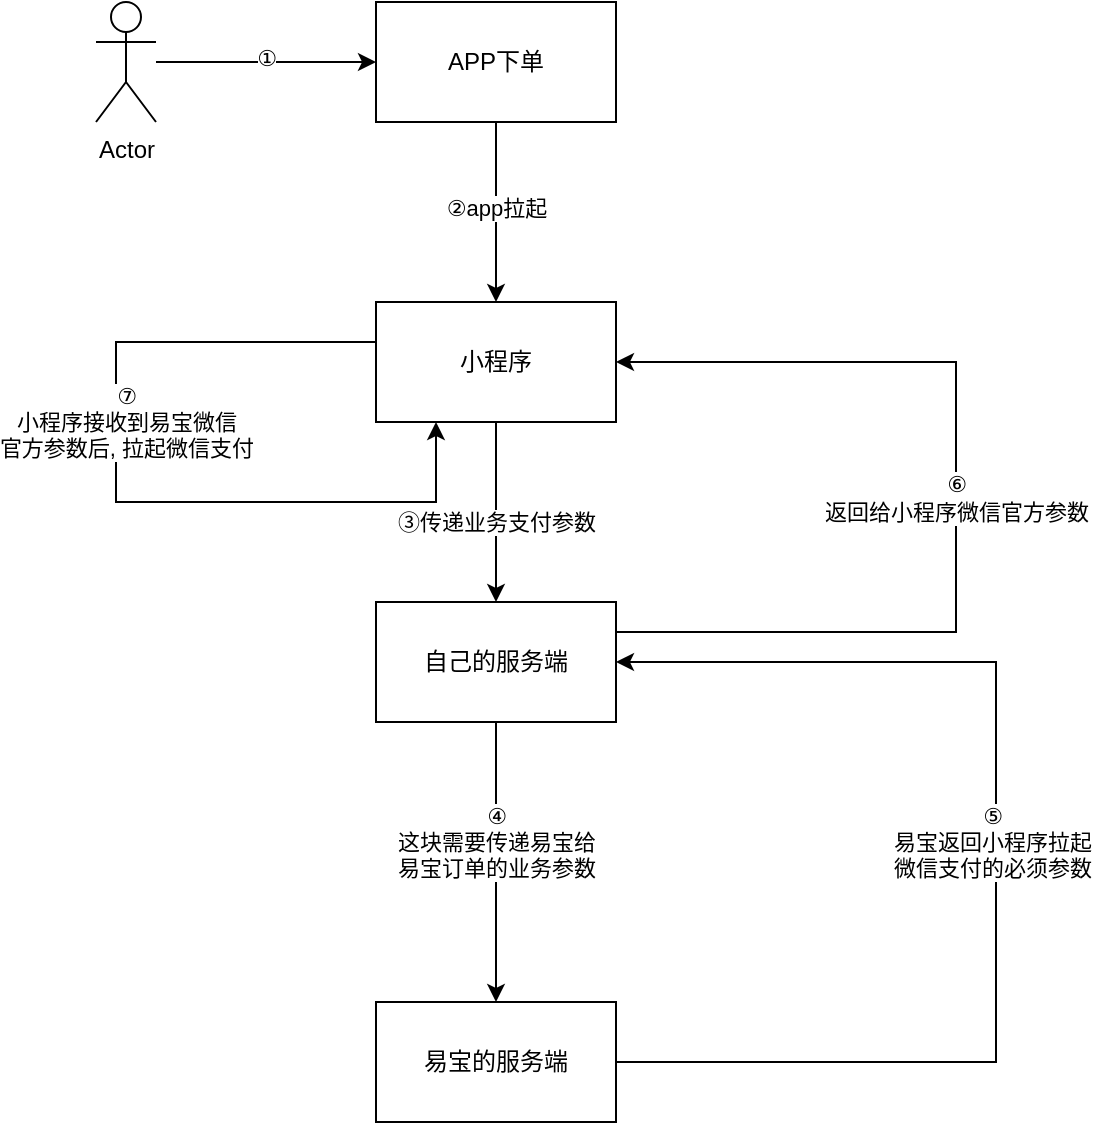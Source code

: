 <mxfile version="14.7.0" type="github">
  <diagram id="viAL2-5dLFXEBhLip2Gy" name="第 1 页">
    <mxGraphModel dx="946" dy="590" grid="1" gridSize="10" guides="1" tooltips="1" connect="1" arrows="1" fold="1" page="1" pageScale="1" pageWidth="827" pageHeight="1169" math="0" shadow="0">
      <root>
        <mxCell id="0" />
        <mxCell id="1" parent="0" />
        <mxCell id="Bczts5irdM7Vs1aImiYU-5" value="" style="edgeStyle=orthogonalEdgeStyle;rounded=0;orthogonalLoop=1;jettySize=auto;html=1;" edge="1" parent="1" source="Bczts5irdM7Vs1aImiYU-1" target="Bczts5irdM7Vs1aImiYU-4">
          <mxGeometry relative="1" as="geometry" />
        </mxCell>
        <mxCell id="Bczts5irdM7Vs1aImiYU-6" value="②app拉起" style="edgeLabel;html=1;align=center;verticalAlign=middle;resizable=0;points=[];" vertex="1" connectable="0" parent="Bczts5irdM7Vs1aImiYU-5">
          <mxGeometry x="-0.525" y="-1" relative="1" as="geometry">
            <mxPoint x="1" y="21" as="offset" />
          </mxGeometry>
        </mxCell>
        <mxCell id="Bczts5irdM7Vs1aImiYU-1" value="APP下单" style="rounded=0;whiteSpace=wrap;html=1;" vertex="1" parent="1">
          <mxGeometry x="320" y="120" width="120" height="60" as="geometry" />
        </mxCell>
        <mxCell id="Bczts5irdM7Vs1aImiYU-3" value="" style="edgeStyle=orthogonalEdgeStyle;rounded=0;orthogonalLoop=1;jettySize=auto;html=1;" edge="1" parent="1" source="Bczts5irdM7Vs1aImiYU-2" target="Bczts5irdM7Vs1aImiYU-1">
          <mxGeometry relative="1" as="geometry" />
        </mxCell>
        <mxCell id="Bczts5irdM7Vs1aImiYU-17" value="①" style="edgeLabel;html=1;align=center;verticalAlign=middle;resizable=0;points=[];" vertex="1" connectable="0" parent="Bczts5irdM7Vs1aImiYU-3">
          <mxGeometry y="2" relative="1" as="geometry">
            <mxPoint as="offset" />
          </mxGeometry>
        </mxCell>
        <mxCell id="Bczts5irdM7Vs1aImiYU-2" value="Actor" style="shape=umlActor;verticalLabelPosition=bottom;verticalAlign=top;html=1;outlineConnect=0;" vertex="1" parent="1">
          <mxGeometry x="180" y="120" width="30" height="60" as="geometry" />
        </mxCell>
        <mxCell id="Bczts5irdM7Vs1aImiYU-8" value="" style="edgeStyle=orthogonalEdgeStyle;rounded=0;orthogonalLoop=1;jettySize=auto;html=1;" edge="1" parent="1" source="Bczts5irdM7Vs1aImiYU-4" target="Bczts5irdM7Vs1aImiYU-7">
          <mxGeometry relative="1" as="geometry" />
        </mxCell>
        <mxCell id="Bczts5irdM7Vs1aImiYU-18" value="③传递业务支付参数" style="edgeLabel;html=1;align=center;verticalAlign=middle;resizable=0;points=[];" vertex="1" connectable="0" parent="Bczts5irdM7Vs1aImiYU-8">
          <mxGeometry x="-0.178" y="1" relative="1" as="geometry">
            <mxPoint x="-1" y="13" as="offset" />
          </mxGeometry>
        </mxCell>
        <mxCell id="Bczts5irdM7Vs1aImiYU-4" value="小程序" style="whiteSpace=wrap;html=1;rounded=0;" vertex="1" parent="1">
          <mxGeometry x="320" y="270" width="120" height="60" as="geometry" />
        </mxCell>
        <mxCell id="Bczts5irdM7Vs1aImiYU-10" value="" style="edgeStyle=orthogonalEdgeStyle;rounded=0;orthogonalLoop=1;jettySize=auto;html=1;" edge="1" parent="1" source="Bczts5irdM7Vs1aImiYU-7" target="Bczts5irdM7Vs1aImiYU-9">
          <mxGeometry relative="1" as="geometry" />
        </mxCell>
        <mxCell id="Bczts5irdM7Vs1aImiYU-11" value="④&lt;br&gt;这块需要传递易宝给&lt;br&gt;易宝订单的业务参数" style="edgeLabel;html=1;align=center;verticalAlign=middle;resizable=0;points=[];" vertex="1" connectable="0" parent="Bczts5irdM7Vs1aImiYU-10">
          <mxGeometry x="-0.457" y="-1" relative="1" as="geometry">
            <mxPoint x="1" y="22" as="offset" />
          </mxGeometry>
        </mxCell>
        <mxCell id="Bczts5irdM7Vs1aImiYU-14" value="⑥&lt;br&gt;返回给小程序微信官方参数" style="edgeStyle=orthogonalEdgeStyle;rounded=0;orthogonalLoop=1;jettySize=auto;html=1;exitX=1;exitY=0.25;exitDx=0;exitDy=0;entryX=1;entryY=0.5;entryDx=0;entryDy=0;" edge="1" parent="1" source="Bczts5irdM7Vs1aImiYU-7" target="Bczts5irdM7Vs1aImiYU-4">
          <mxGeometry relative="1" as="geometry">
            <Array as="points">
              <mxPoint x="610" y="435" />
              <mxPoint x="610" y="300" />
            </Array>
          </mxGeometry>
        </mxCell>
        <mxCell id="Bczts5irdM7Vs1aImiYU-7" value="自己的服务端" style="whiteSpace=wrap;html=1;rounded=0;" vertex="1" parent="1">
          <mxGeometry x="320" y="420" width="120" height="60" as="geometry" />
        </mxCell>
        <mxCell id="Bczts5irdM7Vs1aImiYU-12" style="edgeStyle=orthogonalEdgeStyle;rounded=0;orthogonalLoop=1;jettySize=auto;html=1;exitX=1;exitY=0.5;exitDx=0;exitDy=0;entryX=1;entryY=0.5;entryDx=0;entryDy=0;" edge="1" parent="1" source="Bczts5irdM7Vs1aImiYU-9" target="Bczts5irdM7Vs1aImiYU-7">
          <mxGeometry relative="1" as="geometry">
            <mxPoint x="460" y="450" as="targetPoint" />
            <Array as="points">
              <mxPoint x="630" y="650" />
              <mxPoint x="630" y="450" />
            </Array>
          </mxGeometry>
        </mxCell>
        <mxCell id="Bczts5irdM7Vs1aImiYU-13" value="⑤&lt;br&gt;易宝返回小程序拉起&lt;br&gt;微信支付的必须参数" style="edgeLabel;html=1;align=center;verticalAlign=middle;resizable=0;points=[];" vertex="1" connectable="0" parent="Bczts5irdM7Vs1aImiYU-12">
          <mxGeometry x="0.035" y="2" relative="1" as="geometry">
            <mxPoint as="offset" />
          </mxGeometry>
        </mxCell>
        <mxCell id="Bczts5irdM7Vs1aImiYU-9" value="易宝的服务端" style="whiteSpace=wrap;html=1;rounded=0;" vertex="1" parent="1">
          <mxGeometry x="320" y="620" width="120" height="60" as="geometry" />
        </mxCell>
        <mxCell id="Bczts5irdM7Vs1aImiYU-15" style="edgeStyle=orthogonalEdgeStyle;rounded=0;orthogonalLoop=1;jettySize=auto;html=1;exitX=0;exitY=0.75;exitDx=0;exitDy=0;entryX=0.25;entryY=1;entryDx=0;entryDy=0;" edge="1" parent="1" source="Bczts5irdM7Vs1aImiYU-4" target="Bczts5irdM7Vs1aImiYU-4">
          <mxGeometry relative="1" as="geometry">
            <Array as="points">
              <mxPoint x="320" y="290" />
              <mxPoint x="190" y="290" />
              <mxPoint x="190" y="370" />
              <mxPoint x="350" y="370" />
            </Array>
          </mxGeometry>
        </mxCell>
        <mxCell id="Bczts5irdM7Vs1aImiYU-16" value="⑦&lt;br&gt;小程序接收到易宝微信&lt;br&gt;官方参数后, 拉起微信支付" style="edgeLabel;html=1;align=center;verticalAlign=middle;resizable=0;points=[];" vertex="1" connectable="0" parent="Bczts5irdM7Vs1aImiYU-15">
          <mxGeometry x="-0.2" y="1" relative="1" as="geometry">
            <mxPoint x="4" y="21" as="offset" />
          </mxGeometry>
        </mxCell>
      </root>
    </mxGraphModel>
  </diagram>
</mxfile>
